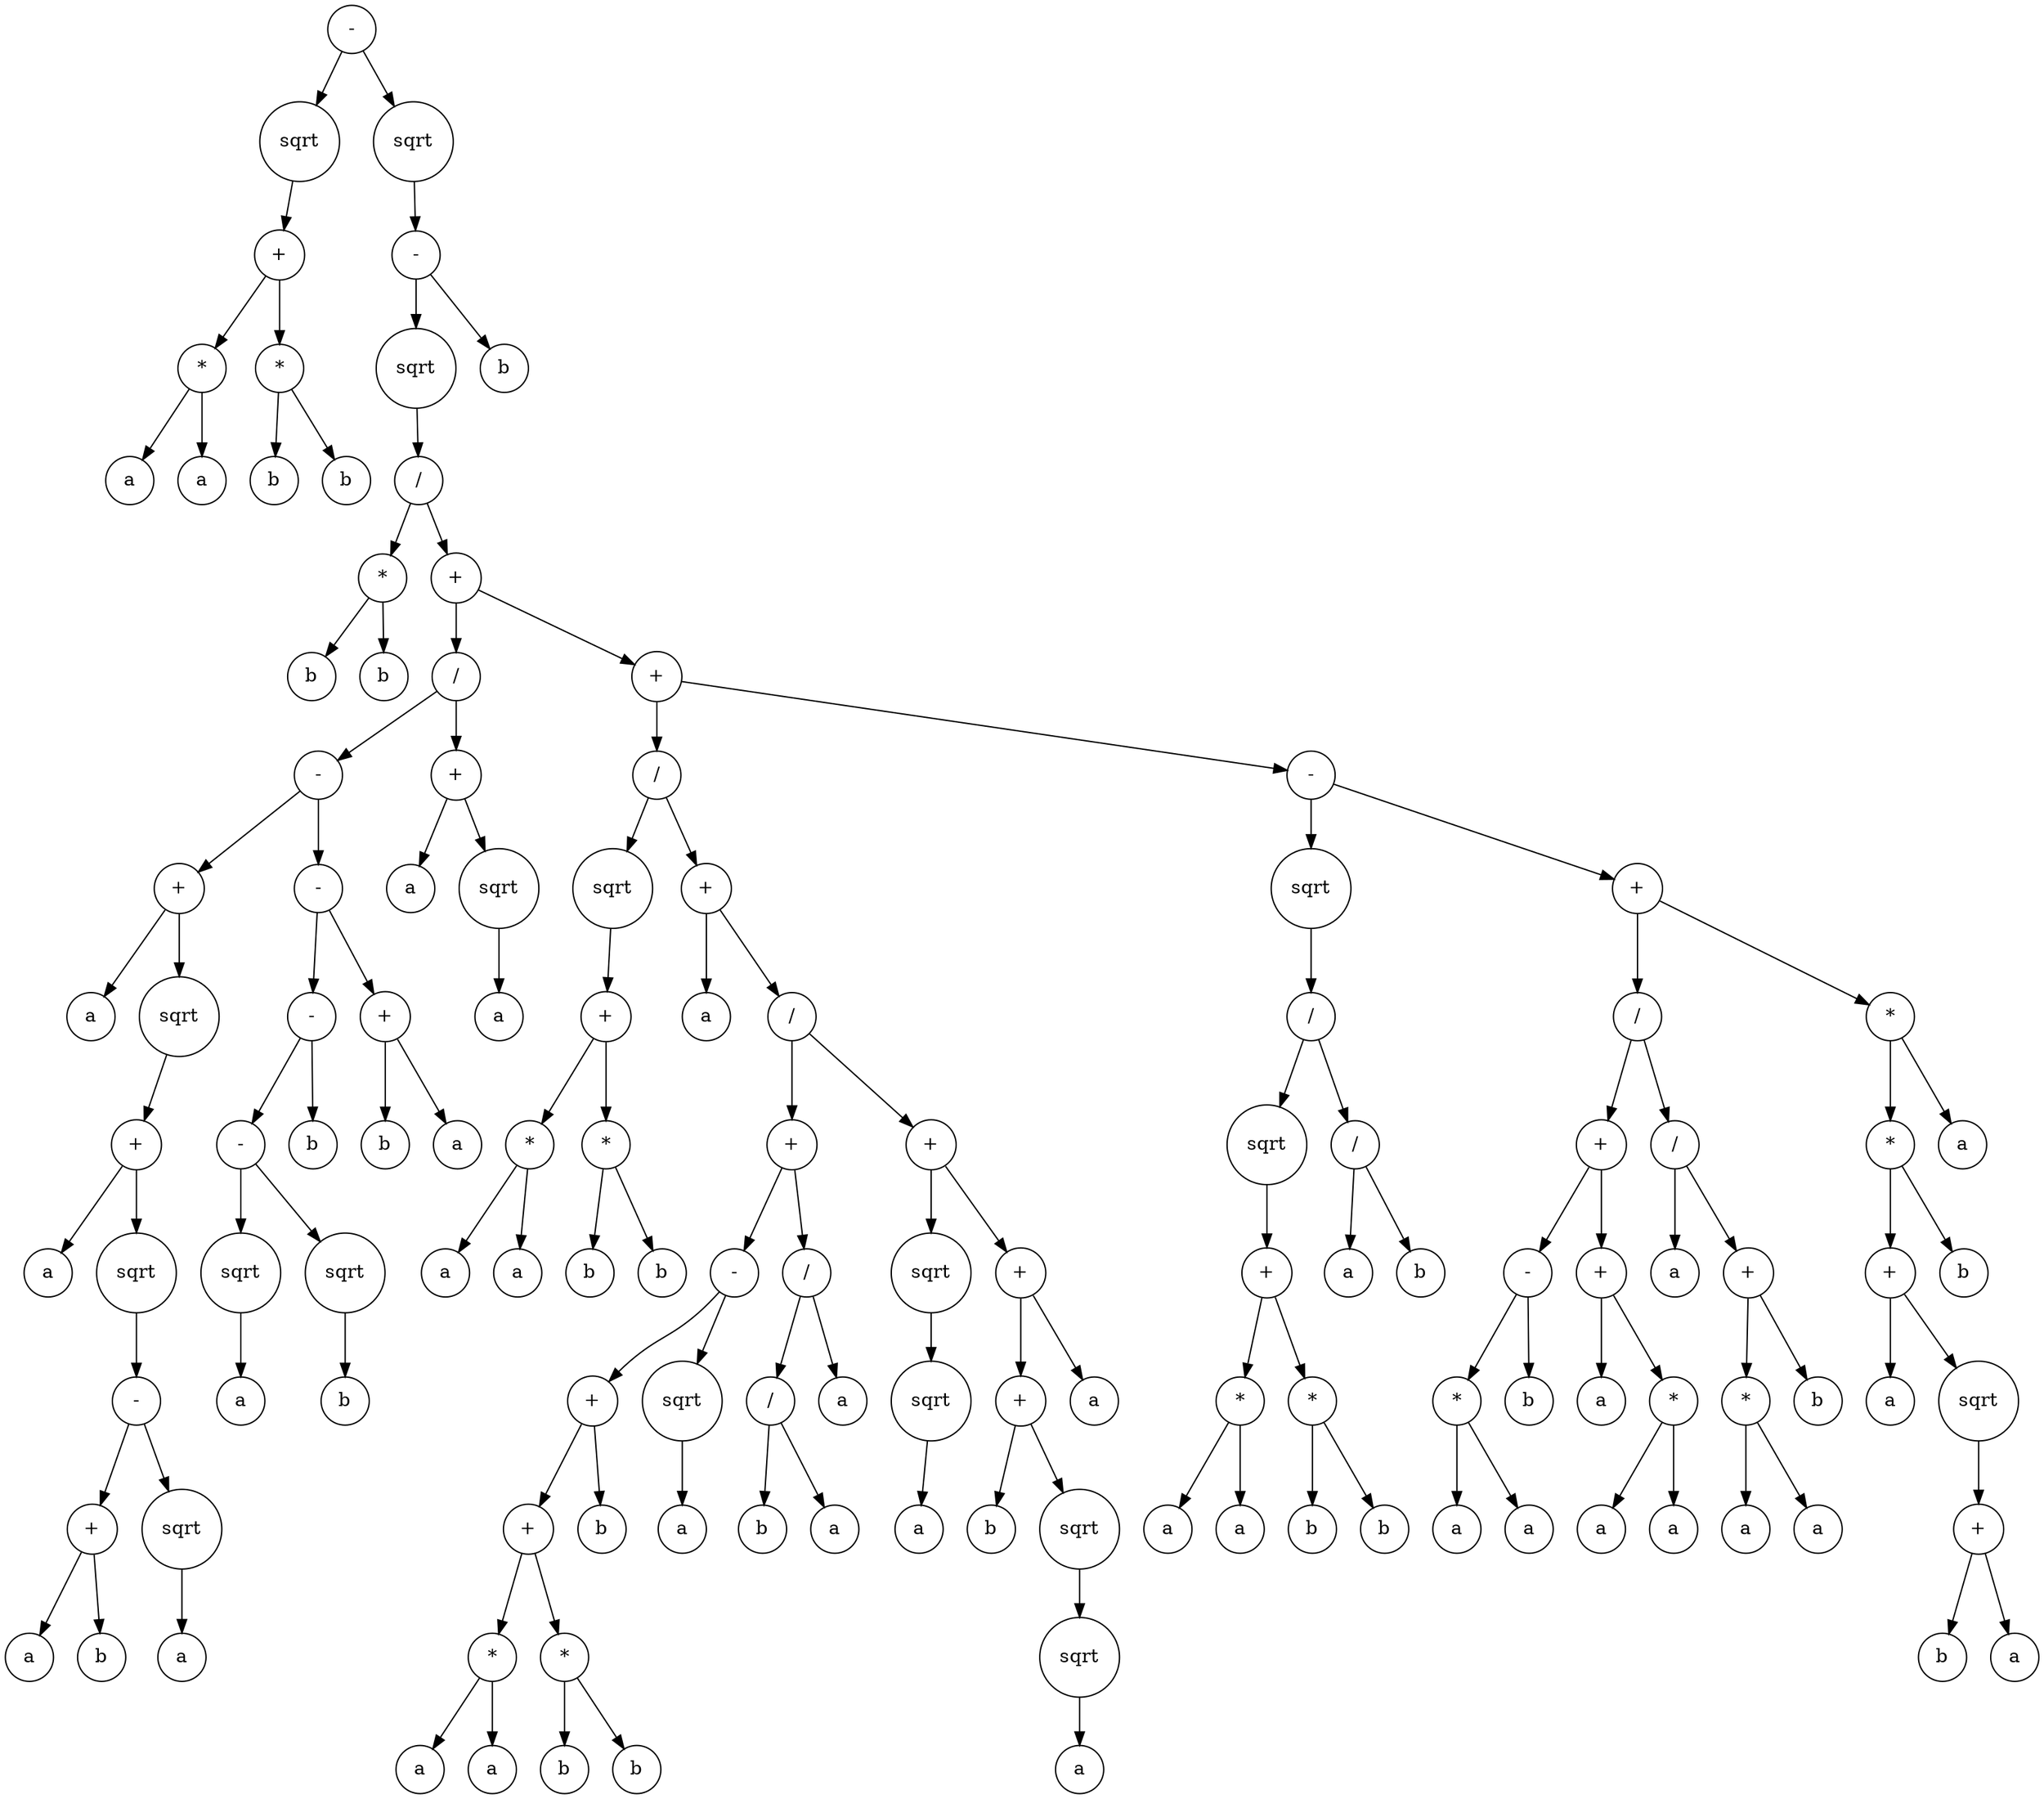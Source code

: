 digraph g {
graph [ordering=out];
node [shape=circle];
n[label = "-"];
n0[label = "sqrt"];
n00[label = "+"];
n000[label = "*"];
n0000[label = "a"];
n000 -> n0000;
n0001[label = "a"];
n000 -> n0001;
n00 -> n000;
n001[label = "*"];
n0010[label = "b"];
n001 -> n0010;
n0011[label = "b"];
n001 -> n0011;
n00 -> n001;
n0 -> n00;
n -> n0;
n1[label = "sqrt"];
n10[label = "-"];
n100[label = "sqrt"];
n1000[label = "/"];
n10000[label = "*"];
n100000[label = "b"];
n10000 -> n100000;
n100001[label = "b"];
n10000 -> n100001;
n1000 -> n10000;
n10001[label = "+"];
n100010[label = "/"];
n1000100[label = "-"];
n10001000[label = "+"];
n100010000[label = "a"];
n10001000 -> n100010000;
n100010001[label = "sqrt"];
n1000100010[label = "+"];
n10001000100[label = "a"];
n1000100010 -> n10001000100;
n10001000101[label = "sqrt"];
n100010001010[label = "-"];
n1000100010100[label = "+"];
n10001000101000[label = "a"];
n1000100010100 -> n10001000101000;
n10001000101001[label = "b"];
n1000100010100 -> n10001000101001;
n100010001010 -> n1000100010100;
n1000100010101[label = "sqrt"];
n10001000101010[label = "a"];
n1000100010101 -> n10001000101010;
n100010001010 -> n1000100010101;
n10001000101 -> n100010001010;
n1000100010 -> n10001000101;
n100010001 -> n1000100010;
n10001000 -> n100010001;
n1000100 -> n10001000;
n10001001[label = "-"];
n100010010[label = "-"];
n1000100100[label = "-"];
n10001001000[label = "sqrt"];
n100010010000[label = "a"];
n10001001000 -> n100010010000;
n1000100100 -> n10001001000;
n10001001001[label = "sqrt"];
n100010010010[label = "b"];
n10001001001 -> n100010010010;
n1000100100 -> n10001001001;
n100010010 -> n1000100100;
n1000100101[label = "b"];
n100010010 -> n1000100101;
n10001001 -> n100010010;
n100010011[label = "+"];
n1000100110[label = "b"];
n100010011 -> n1000100110;
n1000100111[label = "a"];
n100010011 -> n1000100111;
n10001001 -> n100010011;
n1000100 -> n10001001;
n100010 -> n1000100;
n1000101[label = "+"];
n10001010[label = "a"];
n1000101 -> n10001010;
n10001011[label = "sqrt"];
n100010110[label = "a"];
n10001011 -> n100010110;
n1000101 -> n10001011;
n100010 -> n1000101;
n10001 -> n100010;
n100011[label = "+"];
n1000110[label = "/"];
n10001100[label = "sqrt"];
n100011000[label = "+"];
n1000110000[label = "*"];
n10001100000[label = "a"];
n1000110000 -> n10001100000;
n10001100001[label = "a"];
n1000110000 -> n10001100001;
n100011000 -> n1000110000;
n1000110001[label = "*"];
n10001100010[label = "b"];
n1000110001 -> n10001100010;
n10001100011[label = "b"];
n1000110001 -> n10001100011;
n100011000 -> n1000110001;
n10001100 -> n100011000;
n1000110 -> n10001100;
n10001101[label = "+"];
n100011010[label = "a"];
n10001101 -> n100011010;
n100011011[label = "/"];
n1000110110[label = "+"];
n10001101100[label = "-"];
n100011011000[label = "+"];
n1000110110000[label = "+"];
n10001101100000[label = "*"];
n100011011000000[label = "a"];
n10001101100000 -> n100011011000000;
n100011011000001[label = "a"];
n10001101100000 -> n100011011000001;
n1000110110000 -> n10001101100000;
n10001101100001[label = "*"];
n100011011000010[label = "b"];
n10001101100001 -> n100011011000010;
n100011011000011[label = "b"];
n10001101100001 -> n100011011000011;
n1000110110000 -> n10001101100001;
n100011011000 -> n1000110110000;
n1000110110001[label = "b"];
n100011011000 -> n1000110110001;
n10001101100 -> n100011011000;
n100011011001[label = "sqrt"];
n1000110110010[label = "a"];
n100011011001 -> n1000110110010;
n10001101100 -> n100011011001;
n1000110110 -> n10001101100;
n10001101101[label = "/"];
n100011011010[label = "/"];
n1000110110100[label = "b"];
n100011011010 -> n1000110110100;
n1000110110101[label = "a"];
n100011011010 -> n1000110110101;
n10001101101 -> n100011011010;
n100011011011[label = "a"];
n10001101101 -> n100011011011;
n1000110110 -> n10001101101;
n100011011 -> n1000110110;
n1000110111[label = "+"];
n10001101110[label = "sqrt"];
n100011011100[label = "sqrt"];
n1000110111000[label = "a"];
n100011011100 -> n1000110111000;
n10001101110 -> n100011011100;
n1000110111 -> n10001101110;
n10001101111[label = "+"];
n100011011110[label = "+"];
n1000110111100[label = "b"];
n100011011110 -> n1000110111100;
n1000110111101[label = "sqrt"];
n10001101111010[label = "sqrt"];
n100011011110100[label = "a"];
n10001101111010 -> n100011011110100;
n1000110111101 -> n10001101111010;
n100011011110 -> n1000110111101;
n10001101111 -> n100011011110;
n100011011111[label = "a"];
n10001101111 -> n100011011111;
n1000110111 -> n10001101111;
n100011011 -> n1000110111;
n10001101 -> n100011011;
n1000110 -> n10001101;
n100011 -> n1000110;
n1000111[label = "-"];
n10001110[label = "sqrt"];
n100011100[label = "/"];
n1000111000[label = "sqrt"];
n10001110000[label = "+"];
n100011100000[label = "*"];
n1000111000000[label = "a"];
n100011100000 -> n1000111000000;
n1000111000001[label = "a"];
n100011100000 -> n1000111000001;
n10001110000 -> n100011100000;
n100011100001[label = "*"];
n1000111000010[label = "b"];
n100011100001 -> n1000111000010;
n1000111000011[label = "b"];
n100011100001 -> n1000111000011;
n10001110000 -> n100011100001;
n1000111000 -> n10001110000;
n100011100 -> n1000111000;
n1000111001[label = "/"];
n10001110010[label = "a"];
n1000111001 -> n10001110010;
n10001110011[label = "b"];
n1000111001 -> n10001110011;
n100011100 -> n1000111001;
n10001110 -> n100011100;
n1000111 -> n10001110;
n10001111[label = "+"];
n100011110[label = "/"];
n1000111100[label = "+"];
n10001111000[label = "-"];
n100011110000[label = "*"];
n1000111100000[label = "a"];
n100011110000 -> n1000111100000;
n1000111100001[label = "a"];
n100011110000 -> n1000111100001;
n10001111000 -> n100011110000;
n100011110001[label = "b"];
n10001111000 -> n100011110001;
n1000111100 -> n10001111000;
n10001111001[label = "+"];
n100011110010[label = "a"];
n10001111001 -> n100011110010;
n100011110011[label = "*"];
n1000111100110[label = "a"];
n100011110011 -> n1000111100110;
n1000111100111[label = "a"];
n100011110011 -> n1000111100111;
n10001111001 -> n100011110011;
n1000111100 -> n10001111001;
n100011110 -> n1000111100;
n1000111101[label = "/"];
n10001111010[label = "a"];
n1000111101 -> n10001111010;
n10001111011[label = "+"];
n100011110110[label = "*"];
n1000111101100[label = "a"];
n100011110110 -> n1000111101100;
n1000111101101[label = "a"];
n100011110110 -> n1000111101101;
n10001111011 -> n100011110110;
n100011110111[label = "b"];
n10001111011 -> n100011110111;
n1000111101 -> n10001111011;
n100011110 -> n1000111101;
n10001111 -> n100011110;
n100011111[label = "*"];
n1000111110[label = "*"];
n10001111100[label = "+"];
n100011111000[label = "a"];
n10001111100 -> n100011111000;
n100011111001[label = "sqrt"];
n1000111110010[label = "+"];
n10001111100100[label = "b"];
n1000111110010 -> n10001111100100;
n10001111100101[label = "a"];
n1000111110010 -> n10001111100101;
n100011111001 -> n1000111110010;
n10001111100 -> n100011111001;
n1000111110 -> n10001111100;
n10001111101[label = "b"];
n1000111110 -> n10001111101;
n100011111 -> n1000111110;
n1000111111[label = "a"];
n100011111 -> n1000111111;
n10001111 -> n100011111;
n1000111 -> n10001111;
n100011 -> n1000111;
n10001 -> n100011;
n1000 -> n10001;
n100 -> n1000;
n10 -> n100;
n101[label = "b"];
n10 -> n101;
n1 -> n10;
n -> n1;
}
